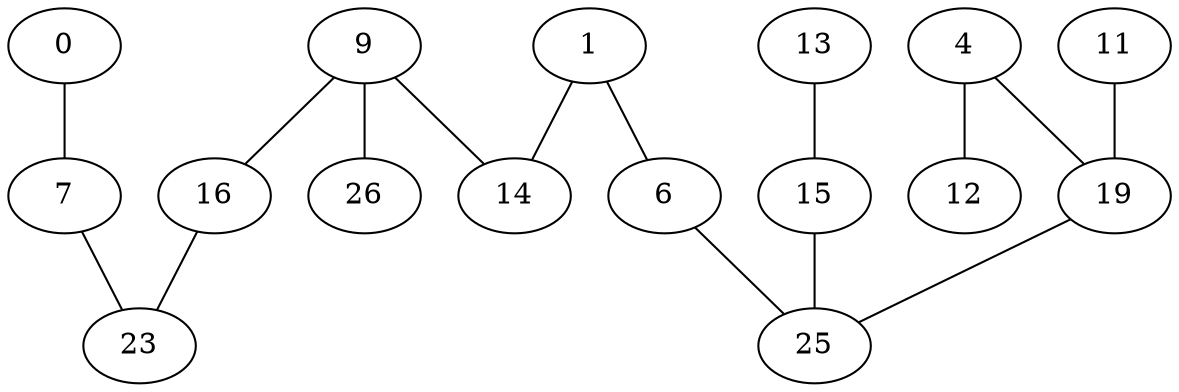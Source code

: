 graph {
  0;
  1;
  4;
  6;
  7;
  9;
  11;
  12;
  13;
  14;
  15;
  16;
  19;
  23;
  25;
  26;
  0 -- 7;
  1 -- 6;
  1 -- 14;
  4 -- 19;
  4 -- 12;
  6 -- 25;
  7 -- 23;
  9 -- 16;
  9 -- 26;
  9 -- 14;
  11 -- 19;
  13 -- 15;
  15 -- 25;
  16 -- 23;
  19 -- 25;
}